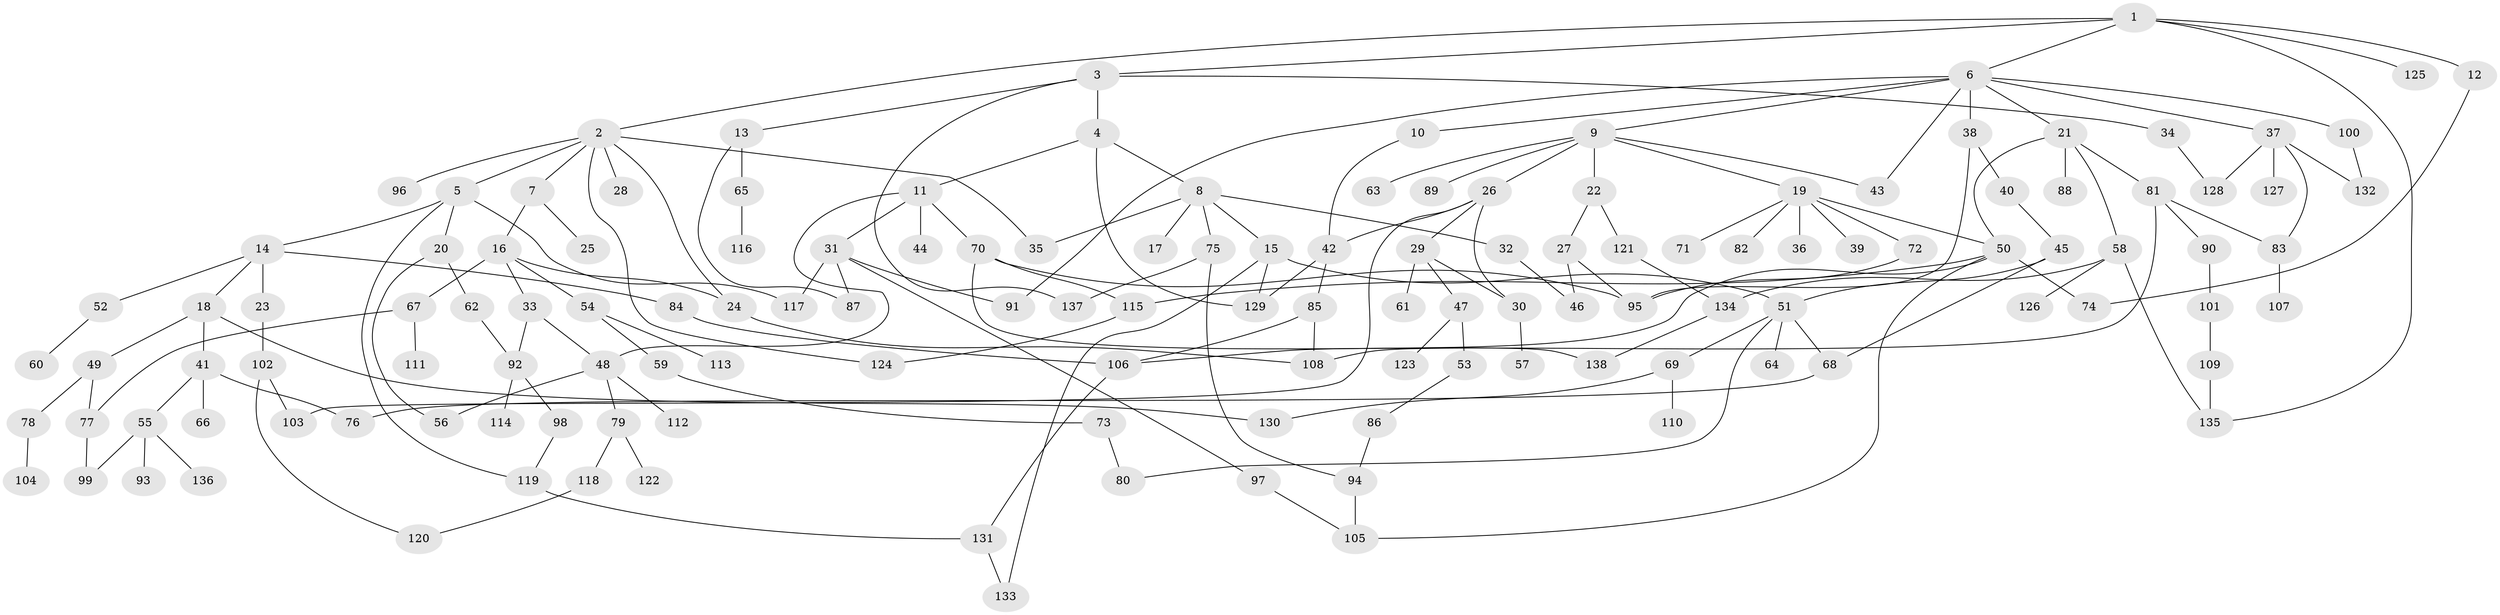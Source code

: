 // Generated by graph-tools (version 1.1) at 2025/13/03/09/25 04:13:23]
// undirected, 138 vertices, 185 edges
graph export_dot {
graph [start="1"]
  node [color=gray90,style=filled];
  1;
  2;
  3;
  4;
  5;
  6;
  7;
  8;
  9;
  10;
  11;
  12;
  13;
  14;
  15;
  16;
  17;
  18;
  19;
  20;
  21;
  22;
  23;
  24;
  25;
  26;
  27;
  28;
  29;
  30;
  31;
  32;
  33;
  34;
  35;
  36;
  37;
  38;
  39;
  40;
  41;
  42;
  43;
  44;
  45;
  46;
  47;
  48;
  49;
  50;
  51;
  52;
  53;
  54;
  55;
  56;
  57;
  58;
  59;
  60;
  61;
  62;
  63;
  64;
  65;
  66;
  67;
  68;
  69;
  70;
  71;
  72;
  73;
  74;
  75;
  76;
  77;
  78;
  79;
  80;
  81;
  82;
  83;
  84;
  85;
  86;
  87;
  88;
  89;
  90;
  91;
  92;
  93;
  94;
  95;
  96;
  97;
  98;
  99;
  100;
  101;
  102;
  103;
  104;
  105;
  106;
  107;
  108;
  109;
  110;
  111;
  112;
  113;
  114;
  115;
  116;
  117;
  118;
  119;
  120;
  121;
  122;
  123;
  124;
  125;
  126;
  127;
  128;
  129;
  130;
  131;
  132;
  133;
  134;
  135;
  136;
  137;
  138;
  1 -- 2;
  1 -- 3;
  1 -- 6;
  1 -- 12;
  1 -- 125;
  1 -- 135;
  2 -- 5;
  2 -- 7;
  2 -- 24;
  2 -- 28;
  2 -- 35;
  2 -- 96;
  2 -- 124;
  3 -- 4;
  3 -- 13;
  3 -- 34;
  3 -- 137;
  4 -- 8;
  4 -- 11;
  4 -- 129;
  5 -- 14;
  5 -- 20;
  5 -- 117;
  5 -- 119;
  6 -- 9;
  6 -- 10;
  6 -- 21;
  6 -- 37;
  6 -- 38;
  6 -- 43;
  6 -- 91;
  6 -- 100;
  7 -- 16;
  7 -- 25;
  8 -- 15;
  8 -- 17;
  8 -- 32;
  8 -- 75;
  8 -- 35;
  9 -- 19;
  9 -- 22;
  9 -- 26;
  9 -- 63;
  9 -- 89;
  9 -- 43;
  10 -- 42;
  11 -- 31;
  11 -- 44;
  11 -- 70;
  11 -- 48;
  12 -- 74;
  13 -- 65;
  13 -- 87;
  14 -- 18;
  14 -- 23;
  14 -- 52;
  14 -- 84;
  15 -- 51;
  15 -- 133;
  15 -- 129;
  16 -- 33;
  16 -- 54;
  16 -- 67;
  16 -- 24;
  18 -- 41;
  18 -- 49;
  18 -- 130;
  19 -- 36;
  19 -- 39;
  19 -- 50;
  19 -- 71;
  19 -- 72;
  19 -- 82;
  20 -- 62;
  20 -- 56;
  21 -- 58;
  21 -- 81;
  21 -- 88;
  21 -- 50;
  22 -- 27;
  22 -- 121;
  23 -- 102;
  24 -- 108;
  26 -- 29;
  26 -- 42;
  26 -- 30;
  26 -- 103;
  27 -- 46;
  27 -- 95;
  29 -- 30;
  29 -- 47;
  29 -- 61;
  30 -- 57;
  31 -- 97;
  31 -- 117;
  31 -- 87;
  31 -- 91;
  32 -- 46;
  33 -- 48;
  33 -- 92;
  34 -- 128;
  37 -- 83;
  37 -- 127;
  37 -- 128;
  37 -- 132;
  38 -- 40;
  38 -- 95;
  40 -- 45;
  41 -- 55;
  41 -- 66;
  41 -- 76;
  42 -- 85;
  42 -- 129;
  45 -- 51;
  45 -- 68;
  47 -- 53;
  47 -- 123;
  48 -- 56;
  48 -- 79;
  48 -- 112;
  49 -- 78;
  49 -- 77;
  50 -- 106;
  50 -- 105;
  50 -- 115;
  50 -- 74;
  51 -- 64;
  51 -- 68;
  51 -- 69;
  51 -- 80;
  52 -- 60;
  53 -- 86;
  54 -- 59;
  54 -- 113;
  55 -- 93;
  55 -- 99;
  55 -- 136;
  58 -- 126;
  58 -- 134;
  58 -- 135;
  59 -- 73;
  62 -- 92;
  65 -- 116;
  67 -- 77;
  67 -- 111;
  68 -- 76;
  69 -- 110;
  69 -- 130;
  70 -- 115;
  70 -- 138;
  70 -- 95;
  72 -- 95;
  73 -- 80;
  75 -- 94;
  75 -- 137;
  77 -- 99;
  78 -- 104;
  79 -- 118;
  79 -- 122;
  81 -- 90;
  81 -- 83;
  81 -- 108;
  83 -- 107;
  84 -- 106;
  85 -- 108;
  85 -- 106;
  86 -- 94;
  90 -- 101;
  92 -- 98;
  92 -- 114;
  94 -- 105;
  97 -- 105;
  98 -- 119;
  100 -- 132;
  101 -- 109;
  102 -- 103;
  102 -- 120;
  106 -- 131;
  109 -- 135;
  115 -- 124;
  118 -- 120;
  119 -- 131;
  121 -- 134;
  131 -- 133;
  134 -- 138;
}
